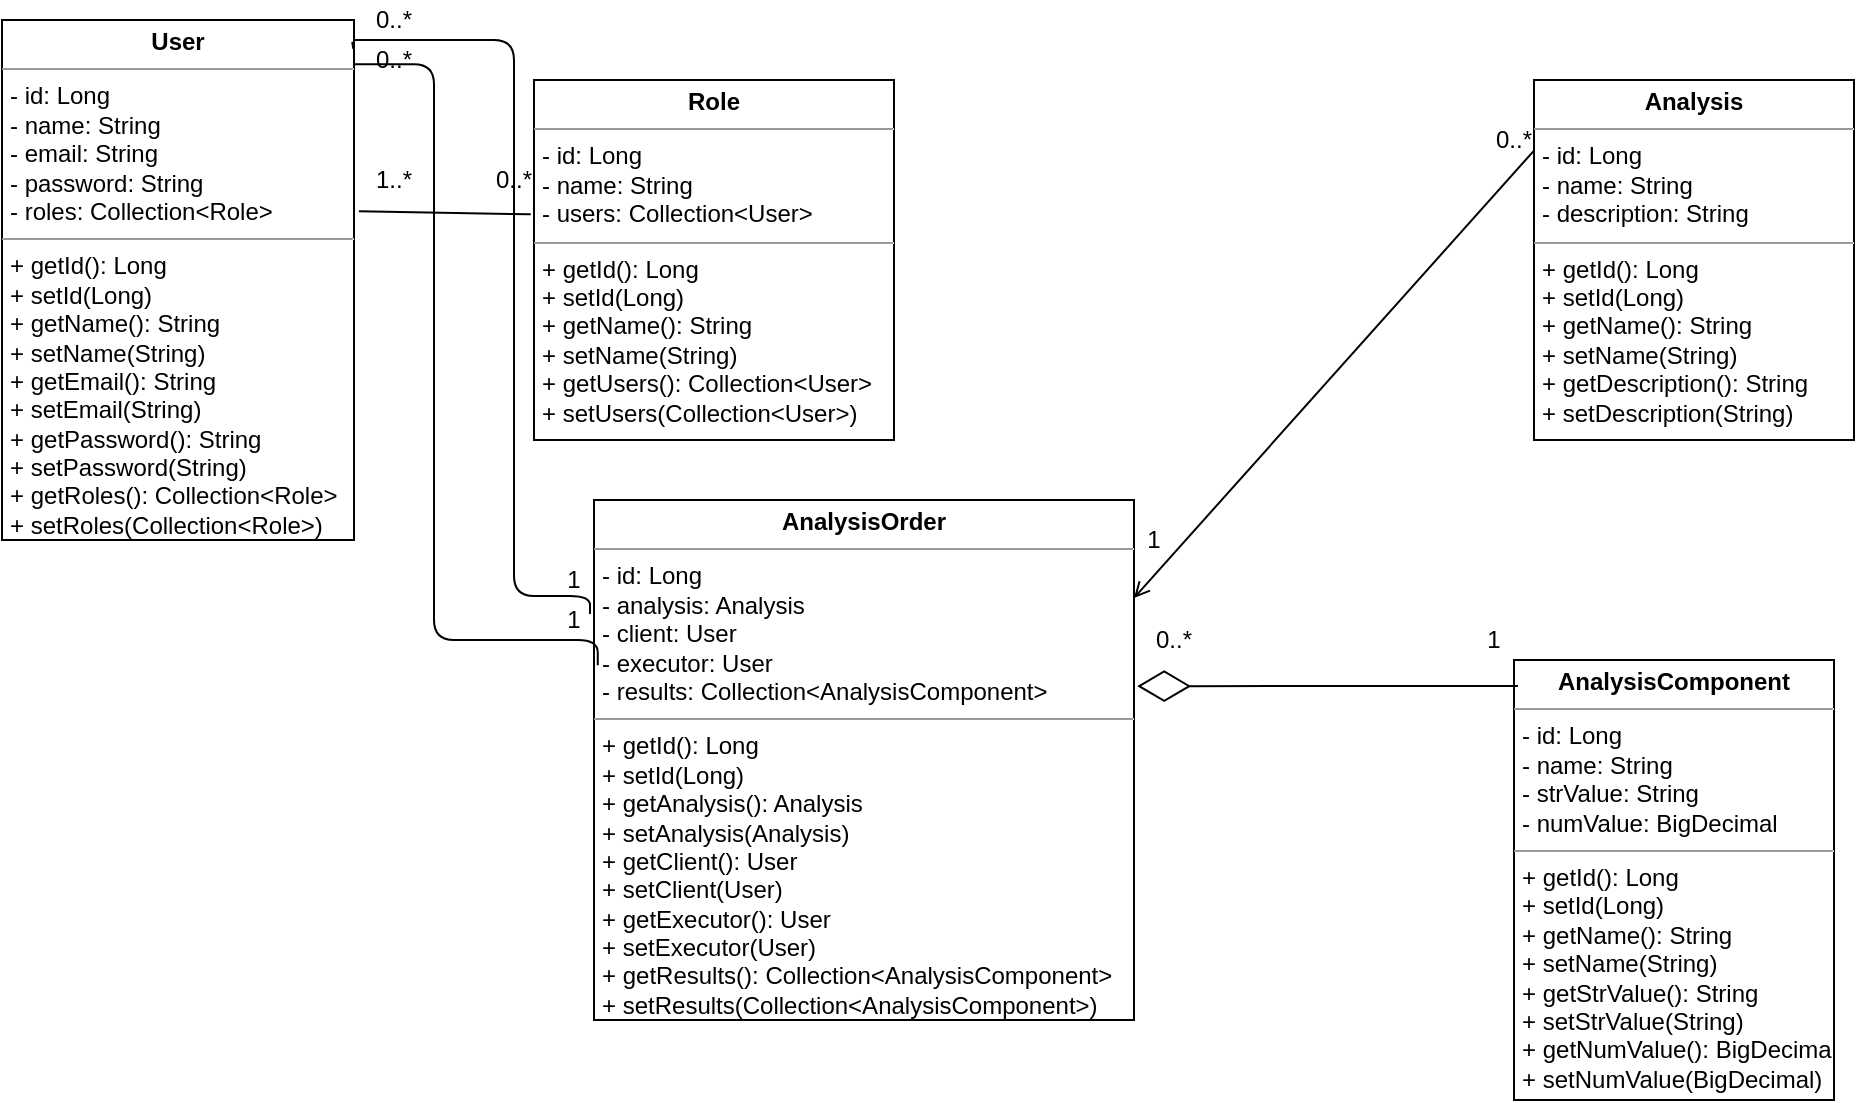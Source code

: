 <mxfile version="13.0.1" type="device"><diagram id="V7sZy2tgC1nB6OYxuZtv" name="Page-1"><mxGraphModel dx="1038" dy="531" grid="1" gridSize="10" guides="1" tooltips="1" connect="1" arrows="1" fold="1" page="1" pageScale="1" pageWidth="827" pageHeight="1169" math="0" shadow="0"><root><mxCell id="0"/><mxCell id="1" parent="0"/><mxCell id="oeO5-qXJNfRq1fLw4_ZN-1" value="&lt;p style=&quot;margin: 0px ; margin-top: 4px ; text-align: center&quot;&gt;&lt;b&gt;User&lt;/b&gt;&lt;/p&gt;&lt;hr size=&quot;1&quot;&gt;&lt;p style=&quot;margin: 0px ; margin-left: 4px&quot;&gt;- id: Long&lt;/p&gt;&lt;p style=&quot;margin: 0px ; margin-left: 4px&quot;&gt;- name: String&lt;/p&gt;&lt;p style=&quot;margin: 0px ; margin-left: 4px&quot;&gt;- email: String&lt;/p&gt;&lt;p style=&quot;margin: 0px ; margin-left: 4px&quot;&gt;- password: String&lt;/p&gt;&lt;p style=&quot;margin: 0px ; margin-left: 4px&quot;&gt;- roles: Collection&amp;lt;Role&amp;gt;&lt;/p&gt;&lt;hr size=&quot;1&quot;&gt;&lt;p style=&quot;margin: 0px ; margin-left: 4px&quot;&gt;+ getId(): Long&lt;/p&gt;&lt;p style=&quot;margin: 0px ; margin-left: 4px&quot;&gt;+ setId(Long)&lt;/p&gt;&lt;p style=&quot;margin: 0px ; margin-left: 4px&quot;&gt;+ getName(): String&lt;/p&gt;&lt;p style=&quot;margin: 0px ; margin-left: 4px&quot;&gt;+ setName(String)&lt;/p&gt;&lt;p style=&quot;margin: 0px ; margin-left: 4px&quot;&gt;+ getEmail(): String&lt;/p&gt;&lt;p style=&quot;margin: 0px ; margin-left: 4px&quot;&gt;+ setEmail(String)&lt;/p&gt;&lt;p style=&quot;margin: 0px ; margin-left: 4px&quot;&gt;+ getPassword(): String&lt;/p&gt;&lt;p style=&quot;margin: 0px ; margin-left: 4px&quot;&gt;+ setPassword(String)&lt;/p&gt;&lt;p style=&quot;margin: 0px ; margin-left: 4px&quot;&gt;+ getRoles(): Collection&amp;lt;Role&amp;gt;&lt;/p&gt;&lt;p style=&quot;margin: 0px ; margin-left: 4px&quot;&gt;+ setRoles(Collection&amp;lt;Role&amp;gt;)&lt;/p&gt;&lt;p style=&quot;margin: 0px ; margin-left: 4px&quot;&gt;&lt;br&gt;&lt;/p&gt;" style="verticalAlign=top;align=left;overflow=fill;fontSize=12;fontFamily=Helvetica;html=1;" vertex="1" parent="1"><mxGeometry x="44" y="110" width="176" height="260" as="geometry"/></mxCell><mxCell id="oeO5-qXJNfRq1fLw4_ZN-2" value="&lt;p style=&quot;margin: 0px ; margin-top: 4px ; text-align: center&quot;&gt;&lt;b&gt;Role&lt;/b&gt;&lt;/p&gt;&lt;hr size=&quot;1&quot;&gt;&lt;p style=&quot;margin: 0px ; margin-left: 4px&quot;&gt;- id: Long&lt;/p&gt;&lt;p style=&quot;margin: 0px ; margin-left: 4px&quot;&gt;- name: String&lt;/p&gt;&lt;p style=&quot;margin: 0px ; margin-left: 4px&quot;&gt;- users: Collection&amp;lt;User&amp;gt;&lt;/p&gt;&lt;hr size=&quot;1&quot;&gt;&lt;p style=&quot;margin: 0px ; margin-left: 4px&quot;&gt;+ getId(): Long&lt;/p&gt;&lt;p style=&quot;margin: 0px ; margin-left: 4px&quot;&gt;+ setId(Long)&lt;/p&gt;&lt;p style=&quot;margin: 0px ; margin-left: 4px&quot;&gt;+ getName(): String&lt;/p&gt;&lt;p style=&quot;margin: 0px ; margin-left: 4px&quot;&gt;+ setName(String)&lt;/p&gt;&lt;p style=&quot;margin: 0px ; margin-left: 4px&quot;&gt;+ getUsers(): Collection&amp;lt;User&amp;gt;&lt;/p&gt;&lt;p style=&quot;margin: 0px ; margin-left: 4px&quot;&gt;+ setUsers(Collection&amp;lt;User&amp;gt;)&lt;/p&gt;" style="verticalAlign=top;align=left;overflow=fill;fontSize=12;fontFamily=Helvetica;html=1;" vertex="1" parent="1"><mxGeometry x="310" y="140" width="180" height="180" as="geometry"/></mxCell><mxCell id="oeO5-qXJNfRq1fLw4_ZN-3" value="&lt;p style=&quot;margin: 0px ; margin-top: 4px ; text-align: center&quot;&gt;&lt;b&gt;Analysis&lt;/b&gt;&lt;/p&gt;&lt;hr size=&quot;1&quot;&gt;&lt;p style=&quot;margin: 0px ; margin-left: 4px&quot;&gt;- id: Long&lt;/p&gt;&lt;p style=&quot;margin: 0px ; margin-left: 4px&quot;&gt;- name: String&lt;/p&gt;&lt;p style=&quot;margin: 0px ; margin-left: 4px&quot;&gt;- description: String&lt;/p&gt;&lt;hr size=&quot;1&quot;&gt;&lt;p style=&quot;margin: 0px ; margin-left: 4px&quot;&gt;+ getId(): Long&lt;/p&gt;&lt;p style=&quot;margin: 0px ; margin-left: 4px&quot;&gt;+ setId(Long)&lt;/p&gt;&lt;p style=&quot;margin: 0px ; margin-left: 4px&quot;&gt;+ getName(): String&lt;/p&gt;&lt;p style=&quot;margin: 0px ; margin-left: 4px&quot;&gt;+ setName(String)&lt;/p&gt;&lt;p style=&quot;margin: 0px ; margin-left: 4px&quot;&gt;+ getDescription(): String&lt;/p&gt;&lt;p style=&quot;margin: 0px ; margin-left: 4px&quot;&gt;+ setDescription(String)&lt;/p&gt;" style="verticalAlign=top;align=left;overflow=fill;fontSize=12;fontFamily=Helvetica;html=1;" vertex="1" parent="1"><mxGeometry x="810" y="140" width="160" height="180" as="geometry"/></mxCell><mxCell id="oeO5-qXJNfRq1fLw4_ZN-4" value="&lt;p style=&quot;margin: 0px ; margin-top: 4px ; text-align: center&quot;&gt;&lt;b&gt;AnalysisComponent&lt;/b&gt;&lt;/p&gt;&lt;hr size=&quot;1&quot;&gt;&lt;p style=&quot;margin: 0px ; margin-left: 4px&quot;&gt;- id: Long&lt;/p&gt;&lt;p style=&quot;margin: 0px ; margin-left: 4px&quot;&gt;- name: String&lt;/p&gt;&lt;p style=&quot;margin: 0px ; margin-left: 4px&quot;&gt;- strValue: String&lt;/p&gt;&lt;p style=&quot;margin: 0px ; margin-left: 4px&quot;&gt;- numValue: BigDecimal&lt;/p&gt;&lt;hr size=&quot;1&quot;&gt;&lt;p style=&quot;margin: 0px ; margin-left: 4px&quot;&gt;+ getId(): Long&lt;/p&gt;&lt;p style=&quot;margin: 0px ; margin-left: 4px&quot;&gt;+ setId(Long)&lt;/p&gt;&lt;p style=&quot;margin: 0px ; margin-left: 4px&quot;&gt;+ getName(): String&lt;/p&gt;&lt;p style=&quot;margin: 0px ; margin-left: 4px&quot;&gt;+ setName(String)&lt;/p&gt;&lt;p style=&quot;margin: 0px ; margin-left: 4px&quot;&gt;+ getStrValue(): String&lt;/p&gt;&lt;p style=&quot;margin: 0px ; margin-left: 4px&quot;&gt;+ setStrValue(String)&lt;/p&gt;&lt;p style=&quot;margin: 0px ; margin-left: 4px&quot;&gt;+ getNumValue(): BigDecimal&lt;/p&gt;&lt;p style=&quot;margin: 0px ; margin-left: 4px&quot;&gt;+ setNumValue(BigDecimal)&lt;/p&gt;" style="verticalAlign=top;align=left;overflow=fill;fontSize=12;fontFamily=Helvetica;html=1;" vertex="1" parent="1"><mxGeometry x="800" y="430" width="160" height="220" as="geometry"/></mxCell><mxCell id="oeO5-qXJNfRq1fLw4_ZN-5" value="&lt;p style=&quot;margin: 0px ; margin-top: 4px ; text-align: center&quot;&gt;&lt;b&gt;AnalysisOrder&lt;/b&gt;&lt;/p&gt;&lt;hr size=&quot;1&quot;&gt;&lt;p style=&quot;margin: 0px ; margin-left: 4px&quot;&gt;- id: Long&lt;/p&gt;&lt;p style=&quot;margin: 0px ; margin-left: 4px&quot;&gt;- analysis: Analysis&lt;/p&gt;&lt;p style=&quot;margin: 0px ; margin-left: 4px&quot;&gt;- client: User&lt;/p&gt;&lt;p style=&quot;margin: 0px ; margin-left: 4px&quot;&gt;- executor: User&lt;/p&gt;&lt;p style=&quot;margin: 0px ; margin-left: 4px&quot;&gt;- results: Collection&amp;lt;AnalysisComponent&amp;gt;&lt;/p&gt;&lt;hr size=&quot;1&quot;&gt;&lt;p style=&quot;margin: 0px ; margin-left: 4px&quot;&gt;+ getId(): Long&lt;/p&gt;&lt;p style=&quot;margin: 0px ; margin-left: 4px&quot;&gt;+ setId(Long)&lt;/p&gt;&lt;p style=&quot;margin: 0px ; margin-left: 4px&quot;&gt;+ getAnalysis(): Analysis&lt;/p&gt;&lt;p style=&quot;margin: 0px ; margin-left: 4px&quot;&gt;+ setAnalysis(Analysis)&lt;/p&gt;&lt;p style=&quot;margin: 0px ; margin-left: 4px&quot;&gt;+ getClient(): User&lt;/p&gt;&lt;p style=&quot;margin: 0px ; margin-left: 4px&quot;&gt;+ setClient(User)&lt;/p&gt;&lt;p style=&quot;margin: 0px ; margin-left: 4px&quot;&gt;+ getExecutor(): User&lt;/p&gt;&lt;p style=&quot;margin: 0px ; margin-left: 4px&quot;&gt;+ setExecutor(User)&lt;/p&gt;&lt;p style=&quot;margin: 0px ; margin-left: 4px&quot;&gt;+ getResults(): Collection&amp;lt;AnalysisComponent&amp;gt;&lt;/p&gt;&lt;p style=&quot;margin: 0px ; margin-left: 4px&quot;&gt;+ setResults(Collection&amp;lt;AnalysisComponent&amp;gt;)&lt;/p&gt;&lt;p style=&quot;margin: 0px ; margin-left: 4px&quot;&gt;&lt;br&gt;&lt;/p&gt;&lt;p style=&quot;margin: 0px ; margin-left: 4px&quot;&gt;&lt;br&gt;&lt;/p&gt;" style="verticalAlign=top;align=left;overflow=fill;fontSize=12;fontFamily=Helvetica;html=1;" vertex="1" parent="1"><mxGeometry x="340" y="350" width="270" height="260" as="geometry"/></mxCell><mxCell id="oeO5-qXJNfRq1fLw4_ZN-6" value="" style="endArrow=none;endFill=0;endSize=24;html=1;entryX=1.014;entryY=0.368;entryDx=0;entryDy=0;entryPerimeter=0;exitX=-0.009;exitY=0.373;exitDx=0;exitDy=0;exitPerimeter=0;" edge="1" parent="1" source="oeO5-qXJNfRq1fLw4_ZN-2" target="oeO5-qXJNfRq1fLw4_ZN-1"><mxGeometry width="160" relative="1" as="geometry"><mxPoint x="300" y="206" as="sourcePoint"/><mxPoint x="414" y="260" as="targetPoint"/></mxGeometry></mxCell><mxCell id="oeO5-qXJNfRq1fLw4_ZN-7" value="1..*" style="text;html=1;strokeColor=none;fillColor=none;align=center;verticalAlign=middle;whiteSpace=wrap;rounded=0;" vertex="1" parent="1"><mxGeometry x="220" y="180" width="40" height="20" as="geometry"/></mxCell><mxCell id="oeO5-qXJNfRq1fLw4_ZN-8" value="0..*" style="text;html=1;strokeColor=none;fillColor=none;align=center;verticalAlign=middle;whiteSpace=wrap;rounded=0;" vertex="1" parent="1"><mxGeometry x="280" y="180" width="40" height="20" as="geometry"/></mxCell><mxCell id="oeO5-qXJNfRq1fLw4_ZN-9" value="" style="endArrow=none;html=1;entryX=0.995;entryY=0.042;entryDx=0;entryDy=0;entryPerimeter=0;exitX=-0.009;exitY=0.22;exitDx=0;exitDy=0;exitPerimeter=0;edgeStyle=orthogonalEdgeStyle;endFill=0;" edge="1" parent="1" source="oeO5-qXJNfRq1fLw4_ZN-14" target="oeO5-qXJNfRq1fLw4_ZN-1"><mxGeometry width="50" height="50" relative="1" as="geometry"><mxPoint x="260" y="430" as="sourcePoint"/><mxPoint x="310" y="380" as="targetPoint"/></mxGeometry></mxCell><mxCell id="oeO5-qXJNfRq1fLw4_ZN-10" value="0..*" style="text;html=1;strokeColor=none;fillColor=none;align=center;verticalAlign=middle;whiteSpace=wrap;rounded=0;" vertex="1" parent="1"><mxGeometry x="220" y="100" width="40" height="20" as="geometry"/></mxCell><mxCell id="oeO5-qXJNfRq1fLw4_ZN-11" value="1" style="text;html=1;strokeColor=none;fillColor=none;align=center;verticalAlign=middle;whiteSpace=wrap;rounded=0;" vertex="1" parent="1"><mxGeometry x="310" y="380" width="40" height="20" as="geometry"/></mxCell><mxCell id="oeO5-qXJNfRq1fLw4_ZN-13" value="" style="endArrow=none;html=1;endFill=0;entryX=1.002;entryY=0.085;entryDx=0;entryDy=0;entryPerimeter=0;exitX=0.007;exitY=0.318;exitDx=0;exitDy=0;exitPerimeter=0;edgeStyle=orthogonalEdgeStyle;" edge="1" parent="1" source="oeO5-qXJNfRq1fLw4_ZN-5" target="oeO5-qXJNfRq1fLw4_ZN-1"><mxGeometry width="50" height="50" relative="1" as="geometry"><mxPoint x="120" y="490" as="sourcePoint"/><mxPoint x="270" y="410" as="targetPoint"/><Array as="points"><mxPoint x="260" y="420"/><mxPoint x="260" y="132"/></Array></mxGeometry></mxCell><mxCell id="oeO5-qXJNfRq1fLw4_ZN-14" value="0..*" style="text;html=1;strokeColor=none;fillColor=none;align=center;verticalAlign=middle;whiteSpace=wrap;rounded=0;" vertex="1" parent="1"><mxGeometry x="220" y="120" width="40" height="20" as="geometry"/></mxCell><mxCell id="oeO5-qXJNfRq1fLw4_ZN-15" value="" style="endArrow=none;html=1;entryX=0;entryY=0;entryDx=0;entryDy=0;edgeStyle=orthogonalEdgeStyle;endFill=0;" edge="1" parent="1" target="oeO5-qXJNfRq1fLw4_ZN-14"><mxGeometry width="50" height="50" relative="1" as="geometry"><mxPoint x="338" y="407" as="sourcePoint"/><mxPoint x="219.12" y="120.92" as="targetPoint"/><Array as="points"><mxPoint x="338" y="398"/><mxPoint x="300" y="398"/><mxPoint x="300" y="120"/></Array></mxGeometry></mxCell><mxCell id="oeO5-qXJNfRq1fLw4_ZN-16" value="1" style="text;html=1;strokeColor=none;fillColor=none;align=center;verticalAlign=middle;whiteSpace=wrap;rounded=0;" vertex="1" parent="1"><mxGeometry x="310" y="400" width="40" height="20" as="geometry"/></mxCell><mxCell id="oeO5-qXJNfRq1fLw4_ZN-18" value="" style="endArrow=diamondThin;endFill=0;endSize=24;html=1;entryX=1.006;entryY=0.358;entryDx=0;entryDy=0;entryPerimeter=0;" edge="1" parent="1" target="oeO5-qXJNfRq1fLw4_ZN-5"><mxGeometry width="160" relative="1" as="geometry"><mxPoint x="802" y="443" as="sourcePoint"/><mxPoint x="730" y="310" as="targetPoint"/></mxGeometry></mxCell><mxCell id="oeO5-qXJNfRq1fLw4_ZN-21" value="0..*" style="text;html=1;strokeColor=none;fillColor=none;align=center;verticalAlign=middle;whiteSpace=wrap;rounded=0;" vertex="1" parent="1"><mxGeometry x="610" y="410" width="40" height="20" as="geometry"/></mxCell><mxCell id="oeO5-qXJNfRq1fLw4_ZN-22" value="1" style="text;html=1;strokeColor=none;fillColor=none;align=center;verticalAlign=middle;whiteSpace=wrap;rounded=0;" vertex="1" parent="1"><mxGeometry x="770" y="410" width="40" height="20" as="geometry"/></mxCell><mxCell id="oeO5-qXJNfRq1fLw4_ZN-23" value="" style="endArrow=none;endFill=0;endSize=12;html=1;entryX=0;entryY=0.196;entryDx=0;entryDy=0;entryPerimeter=0;startArrow=open;startFill=0;" edge="1" parent="1" target="oeO5-qXJNfRq1fLw4_ZN-3"><mxGeometry width="160" relative="1" as="geometry"><mxPoint x="610" y="399" as="sourcePoint"/><mxPoint x="770" y="399" as="targetPoint"/></mxGeometry></mxCell><mxCell id="oeO5-qXJNfRq1fLw4_ZN-24" value="1" style="text;html=1;strokeColor=none;fillColor=none;align=center;verticalAlign=middle;whiteSpace=wrap;rounded=0;" vertex="1" parent="1"><mxGeometry x="600" y="360" width="40" height="20" as="geometry"/></mxCell><mxCell id="oeO5-qXJNfRq1fLw4_ZN-25" value="0..*" style="text;html=1;strokeColor=none;fillColor=none;align=center;verticalAlign=middle;whiteSpace=wrap;rounded=0;" vertex="1" parent="1"><mxGeometry x="780" y="160" width="40" height="20" as="geometry"/></mxCell></root></mxGraphModel></diagram></mxfile>